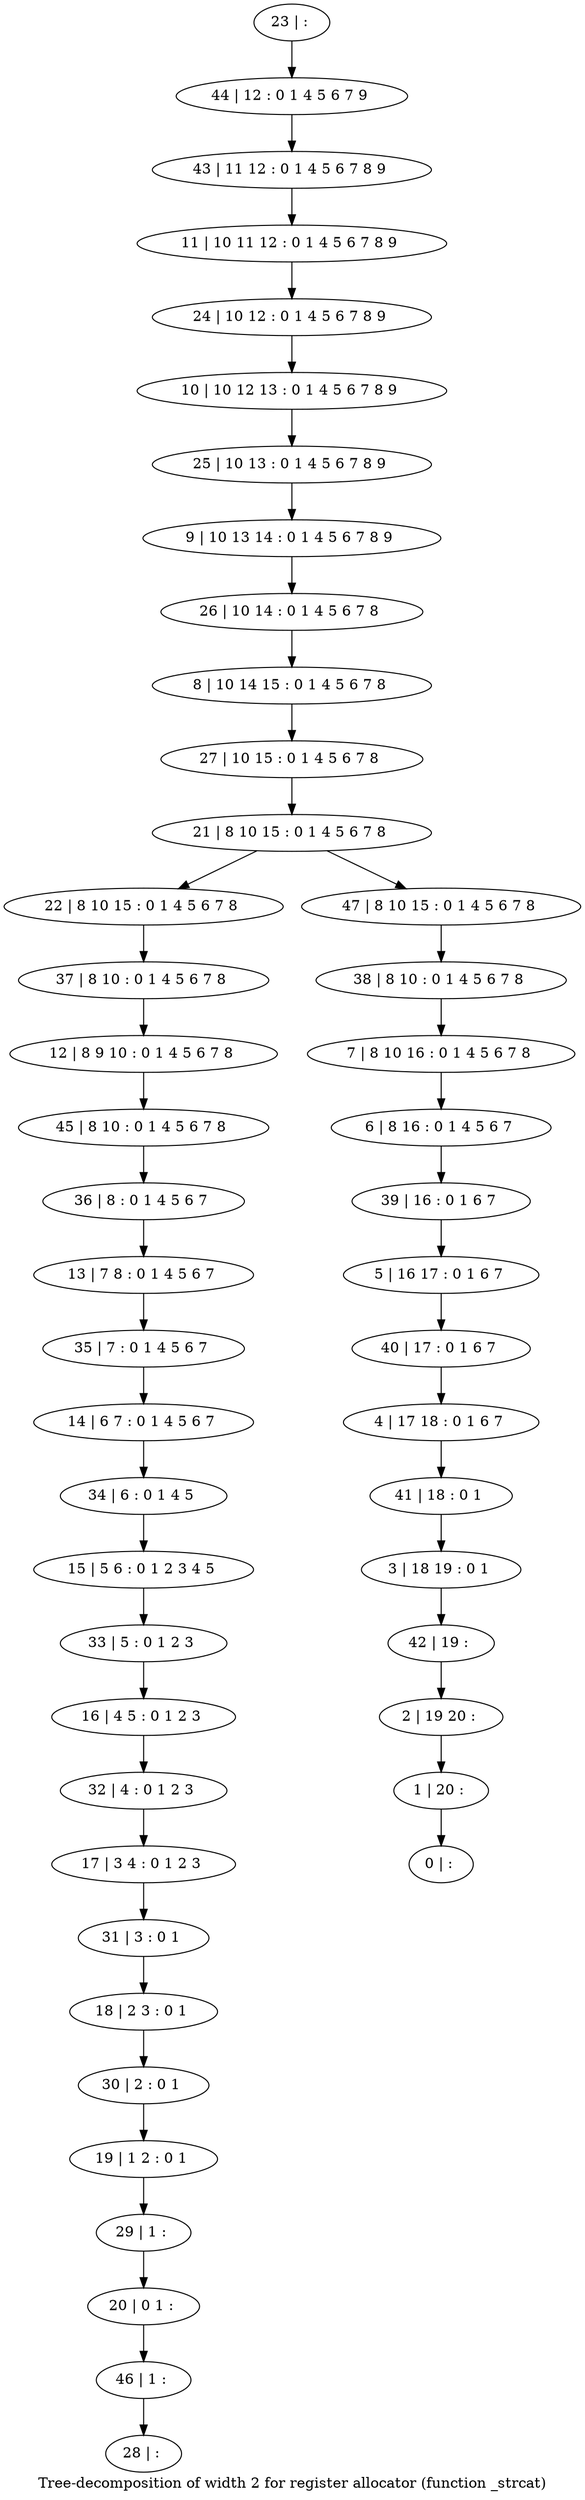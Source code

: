 digraph G {
graph [label="Tree-decomposition of width 2 for register allocator (function _strcat)"]
0[label="0 | : "];
1[label="1 | 20 : "];
2[label="2 | 19 20 : "];
3[label="3 | 18 19 : 0 1 "];
4[label="4 | 17 18 : 0 1 6 7 "];
5[label="5 | 16 17 : 0 1 6 7 "];
6[label="6 | 8 16 : 0 1 4 5 6 7 "];
7[label="7 | 8 10 16 : 0 1 4 5 6 7 8 "];
8[label="8 | 10 14 15 : 0 1 4 5 6 7 8 "];
9[label="9 | 10 13 14 : 0 1 4 5 6 7 8 9 "];
10[label="10 | 10 12 13 : 0 1 4 5 6 7 8 9 "];
11[label="11 | 10 11 12 : 0 1 4 5 6 7 8 9 "];
12[label="12 | 8 9 10 : 0 1 4 5 6 7 8 "];
13[label="13 | 7 8 : 0 1 4 5 6 7 "];
14[label="14 | 6 7 : 0 1 4 5 6 7 "];
15[label="15 | 5 6 : 0 1 2 3 4 5 "];
16[label="16 | 4 5 : 0 1 2 3 "];
17[label="17 | 3 4 : 0 1 2 3 "];
18[label="18 | 2 3 : 0 1 "];
19[label="19 | 1 2 : 0 1 "];
20[label="20 | 0 1 : "];
21[label="21 | 8 10 15 : 0 1 4 5 6 7 8 "];
22[label="22 | 8 10 15 : 0 1 4 5 6 7 8 "];
23[label="23 | : "];
24[label="24 | 10 12 : 0 1 4 5 6 7 8 9 "];
25[label="25 | 10 13 : 0 1 4 5 6 7 8 9 "];
26[label="26 | 10 14 : 0 1 4 5 6 7 8 "];
27[label="27 | 10 15 : 0 1 4 5 6 7 8 "];
28[label="28 | : "];
29[label="29 | 1 : "];
30[label="30 | 2 : 0 1 "];
31[label="31 | 3 : 0 1 "];
32[label="32 | 4 : 0 1 2 3 "];
33[label="33 | 5 : 0 1 2 3 "];
34[label="34 | 6 : 0 1 4 5 "];
35[label="35 | 7 : 0 1 4 5 6 7 "];
36[label="36 | 8 : 0 1 4 5 6 7 "];
37[label="37 | 8 10 : 0 1 4 5 6 7 8 "];
38[label="38 | 8 10 : 0 1 4 5 6 7 8 "];
39[label="39 | 16 : 0 1 6 7 "];
40[label="40 | 17 : 0 1 6 7 "];
41[label="41 | 18 : 0 1 "];
42[label="42 | 19 : "];
43[label="43 | 11 12 : 0 1 4 5 6 7 8 9 "];
44[label="44 | 12 : 0 1 4 5 6 7 9 "];
45[label="45 | 8 10 : 0 1 4 5 6 7 8 "];
46[label="46 | 1 : "];
47[label="47 | 8 10 15 : 0 1 4 5 6 7 8 "];
29->20 ;
19->29 ;
30->19 ;
18->30 ;
31->18 ;
17->31 ;
32->17 ;
16->32 ;
33->16 ;
15->33 ;
34->15 ;
14->34 ;
35->14 ;
13->35 ;
36->13 ;
37->12 ;
22->37 ;
45->36 ;
12->45 ;
46->28 ;
20->46 ;
23->44 ;
44->43 ;
43->11 ;
11->24 ;
24->10 ;
10->25 ;
25->9 ;
9->26 ;
26->8 ;
8->27 ;
27->21 ;
38->7 ;
7->6 ;
6->39 ;
39->5 ;
5->40 ;
40->4 ;
4->41 ;
41->3 ;
3->42 ;
42->2 ;
2->1 ;
1->0 ;
47->38 ;
21->22 ;
21->47 ;
}
